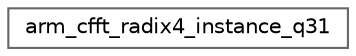 digraph "Graphical Class Hierarchy"
{
 // LATEX_PDF_SIZE
  bgcolor="transparent";
  edge [fontname=Helvetica,fontsize=10,labelfontname=Helvetica,labelfontsize=10];
  node [fontname=Helvetica,fontsize=10,shape=box,height=0.2,width=0.4];
  rankdir="LR";
  Node0 [id="Node000000",label="arm_cfft_radix4_instance_q31",height=0.2,width=0.4,color="grey40", fillcolor="white", style="filled",URL="$structarm__cfft__radix4__instance__q31.html",tooltip="Instance structure for the Q31 CFFT/CIFFT function."];
}

